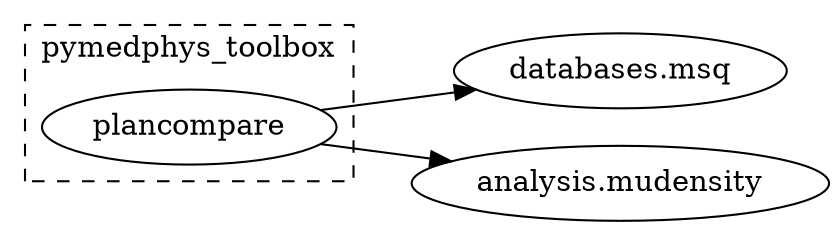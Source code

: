 
        strict digraph  {
            graph [ordering="out"];
            rankdir = LR;
            subgraph cluster_0 {
                "pymedphys_toolbox.plancompare";

                label = "pymedphys_toolbox";
                style = dashed;
                
            { rank = same; "pymedphys_toolbox.plancompare"; }
            
            }
            "pymedphys_databases.msq" [label="databases.msq"];
"pymedphys_analysis.mudensity" [label="analysis.mudensity"];
"pymedphys_toolbox.plancompare" [label="plancompare"];

            { rank = same; "pymedphys_analysis.mudensity"; "pymedphys_databases.msq"; }

            "pymedphys_toolbox.plancompare" -> "pymedphys_analysis.mudensity";
"pymedphys_toolbox.plancompare" -> "pymedphys_databases.msq";

        }
    